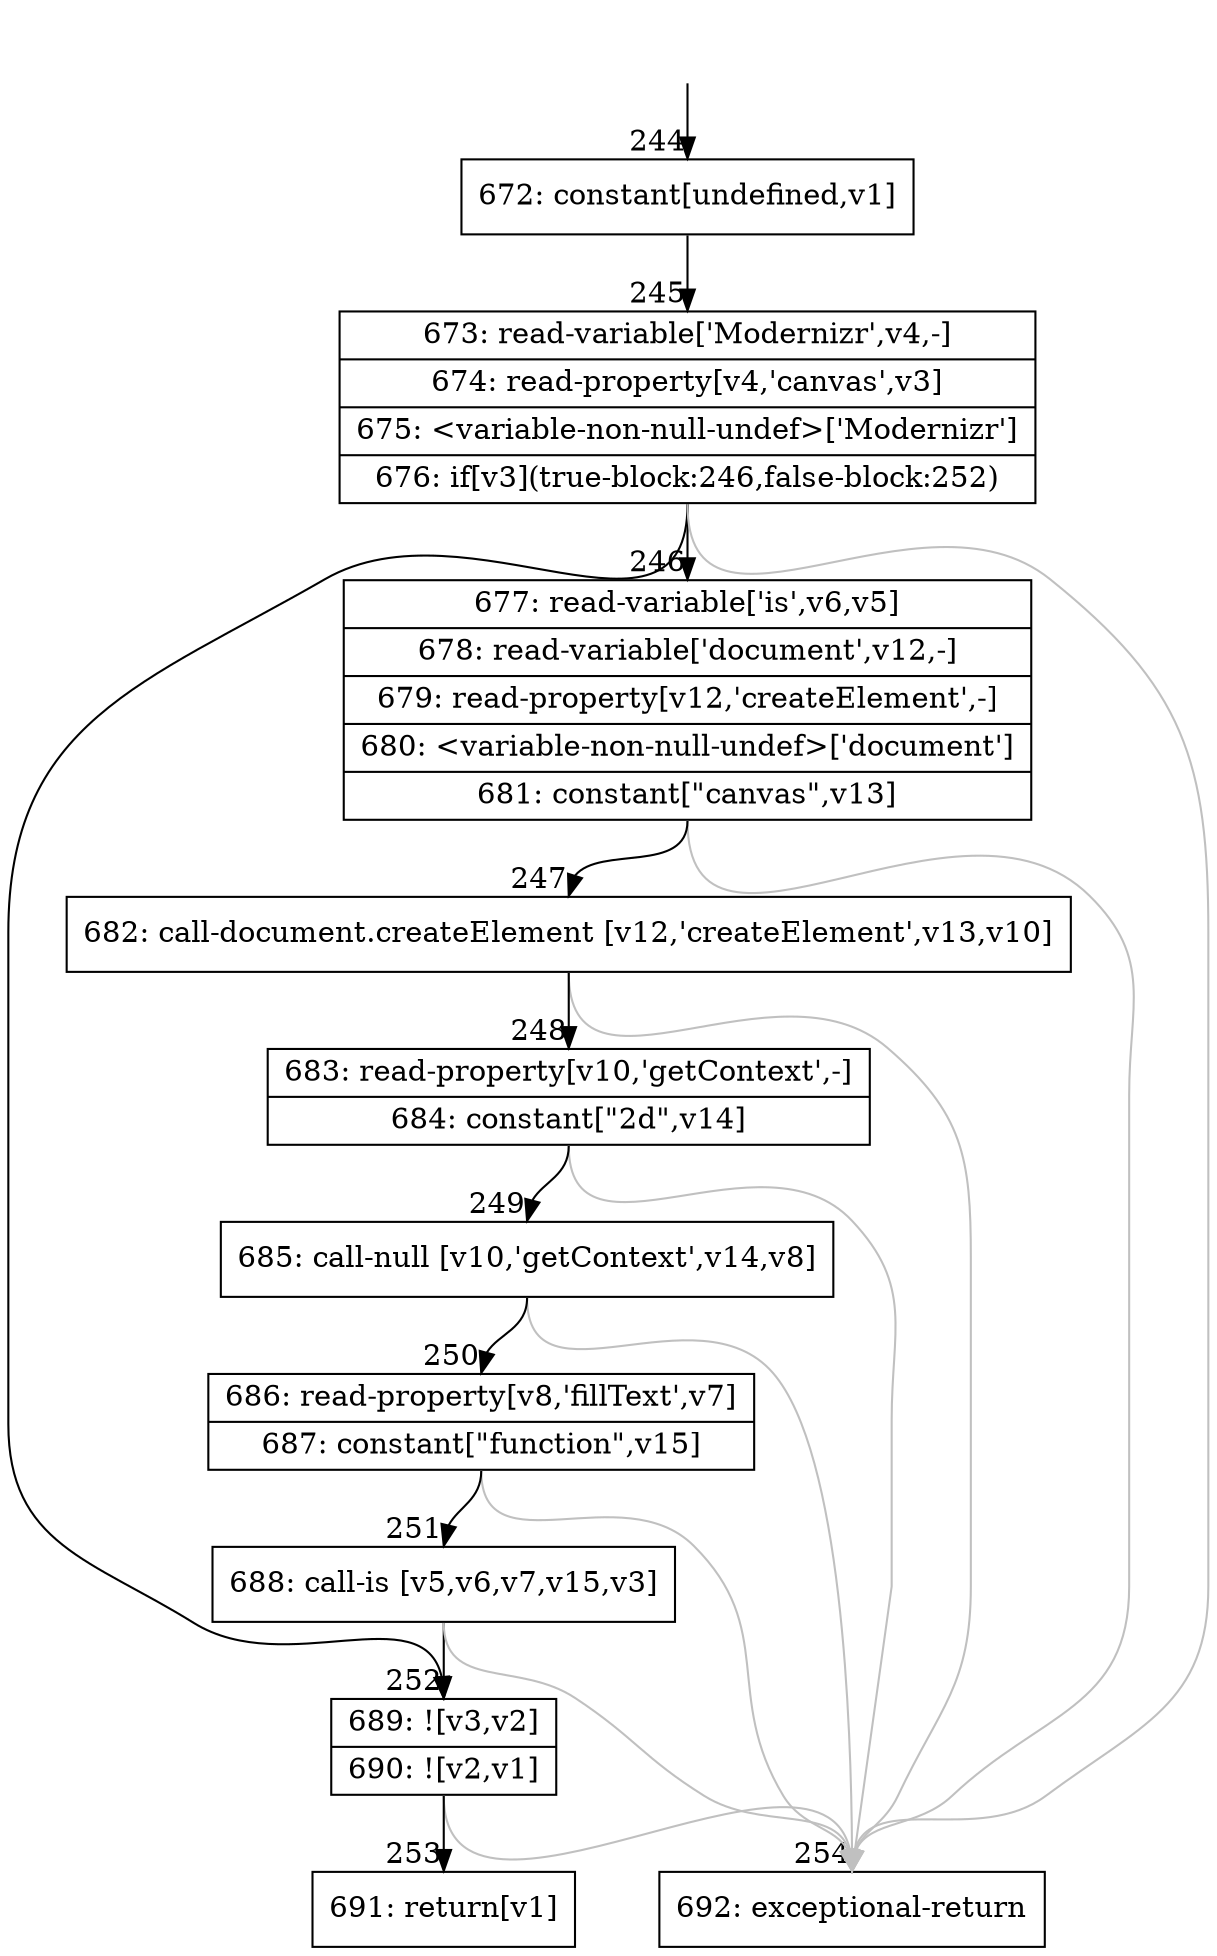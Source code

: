 digraph {
rankdir="TD"
BB_entry21[shape=none,label=""];
BB_entry21 -> BB244 [tailport=s, headport=n, headlabel="    244"]
BB244 [shape=record label="{672: constant[undefined,v1]}" ] 
BB244 -> BB245 [tailport=s, headport=n, headlabel="      245"]
BB245 [shape=record label="{673: read-variable['Modernizr',v4,-]|674: read-property[v4,'canvas',v3]|675: \<variable-non-null-undef\>['Modernizr']|676: if[v3](true-block:246,false-block:252)}" ] 
BB245 -> BB252 [tailport=s, headport=n, headlabel="      252"]
BB245 -> BB246 [tailport=s, headport=n, headlabel="      246"]
BB245 -> BB254 [tailport=s, headport=n, color=gray, headlabel="      254"]
BB246 [shape=record label="{677: read-variable['is',v6,v5]|678: read-variable['document',v12,-]|679: read-property[v12,'createElement',-]|680: \<variable-non-null-undef\>['document']|681: constant[\"canvas\",v13]}" ] 
BB246 -> BB247 [tailport=s, headport=n, headlabel="      247"]
BB246 -> BB254 [tailport=s, headport=n, color=gray]
BB247 [shape=record label="{682: call-document.createElement [v12,'createElement',v13,v10]}" ] 
BB247 -> BB248 [tailport=s, headport=n, headlabel="      248"]
BB247 -> BB254 [tailport=s, headport=n, color=gray]
BB248 [shape=record label="{683: read-property[v10,'getContext',-]|684: constant[\"2d\",v14]}" ] 
BB248 -> BB249 [tailport=s, headport=n, headlabel="      249"]
BB248 -> BB254 [tailport=s, headport=n, color=gray]
BB249 [shape=record label="{685: call-null [v10,'getContext',v14,v8]}" ] 
BB249 -> BB250 [tailport=s, headport=n, headlabel="      250"]
BB249 -> BB254 [tailport=s, headport=n, color=gray]
BB250 [shape=record label="{686: read-property[v8,'fillText',v7]|687: constant[\"function\",v15]}" ] 
BB250 -> BB251 [tailport=s, headport=n, headlabel="      251"]
BB250 -> BB254 [tailport=s, headport=n, color=gray]
BB251 [shape=record label="{688: call-is [v5,v6,v7,v15,v3]}" ] 
BB251 -> BB252 [tailport=s, headport=n]
BB251 -> BB254 [tailport=s, headport=n, color=gray]
BB252 [shape=record label="{689: ![v3,v2]|690: ![v2,v1]}" ] 
BB252 -> BB253 [tailport=s, headport=n, headlabel="      253"]
BB252 -> BB254 [tailport=s, headport=n, color=gray]
BB253 [shape=record label="{691: return[v1]}" ] 
BB254 [shape=record label="{692: exceptional-return}" ] 
//#$~ 266
}
